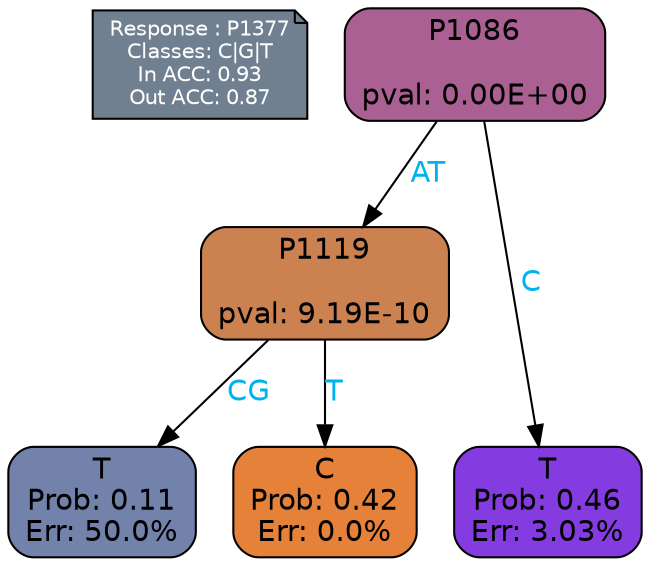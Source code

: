 digraph Tree {
node [shape=box, style="filled, rounded", color="black", fontname=helvetica] ;
graph [ranksep=equally, splines=polylines, bgcolor=transparent, dpi=600] ;
edge [fontname=helvetica] ;
LEGEND [label="Response : P1377
Classes: C|G|T
In ACC: 0.93
Out ACC: 0.87
",shape=note,align=left,style=filled,fillcolor="slategray",fontcolor="white",fontsize=10];1 [label="P1086

pval: 0.00E+00", fillcolor="#ab6093"] ;
2 [label="P1119

pval: 9.19E-10", fillcolor="#cc8150"] ;
3 [label="T
Prob: 0.11
Err: 50.0%", fillcolor="#7282aa"] ;
4 [label="C
Prob: 0.42
Err: 0.0%", fillcolor="#e58139"] ;
5 [label="T
Prob: 0.46
Err: 3.03%", fillcolor="#843bdf"] ;
1 -> 2 [label="AT",fontcolor=deepskyblue2] ;
1 -> 5 [label="C",fontcolor=deepskyblue2] ;
2 -> 3 [label="CG",fontcolor=deepskyblue2] ;
2 -> 4 [label="T",fontcolor=deepskyblue2] ;
{rank = same; 3;4;5;}{rank = same; LEGEND;1;}}